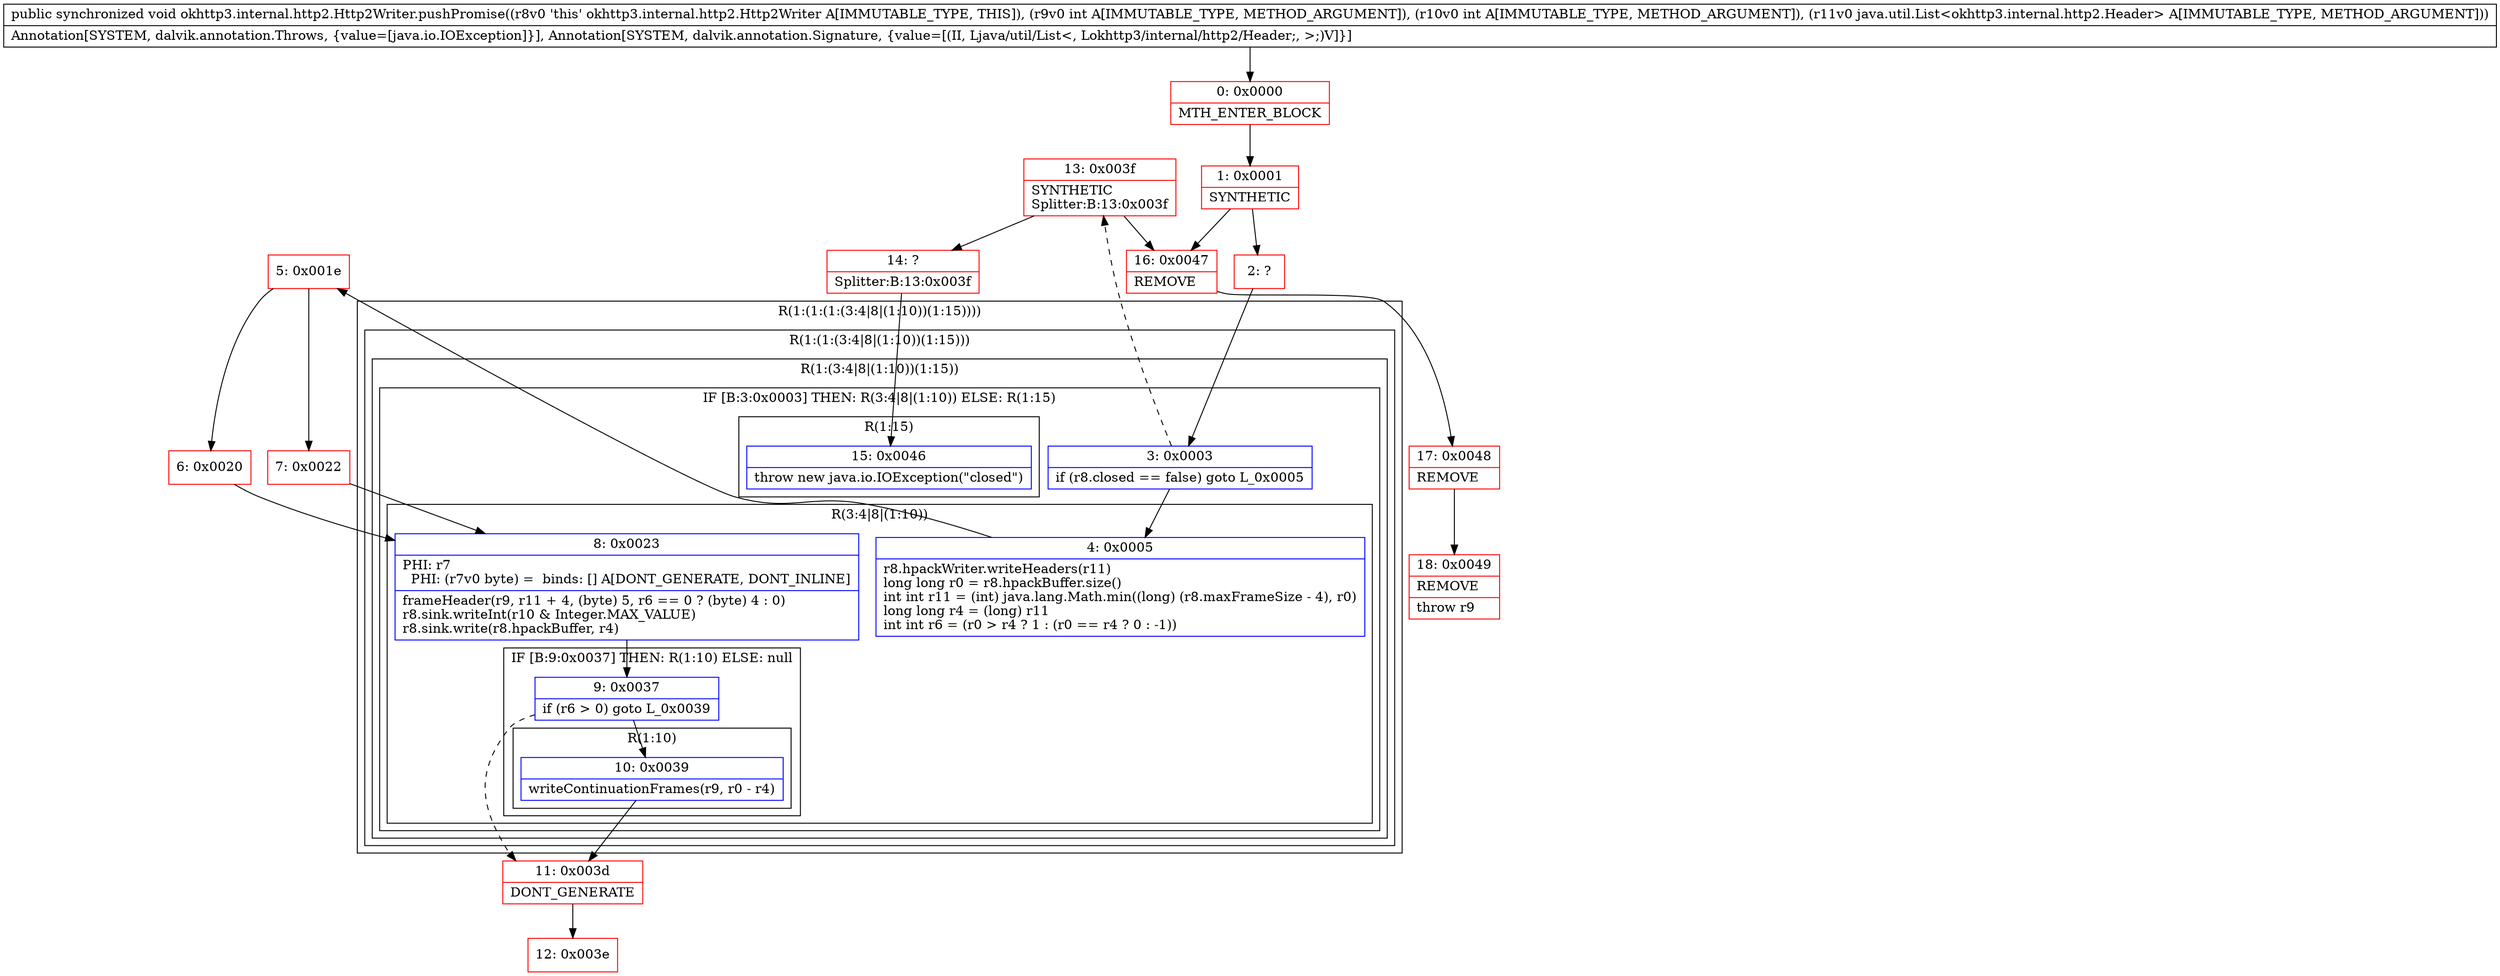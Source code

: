digraph "CFG forokhttp3.internal.http2.Http2Writer.pushPromise(IILjava\/util\/List;)V" {
subgraph cluster_Region_1848511508 {
label = "R(1:(1:(1:(3:4|8|(1:10))(1:15))))";
node [shape=record,color=blue];
subgraph cluster_Region_1408265301 {
label = "R(1:(1:(3:4|8|(1:10))(1:15)))";
node [shape=record,color=blue];
subgraph cluster_Region_1661211430 {
label = "R(1:(3:4|8|(1:10))(1:15))";
node [shape=record,color=blue];
subgraph cluster_IfRegion_743138251 {
label = "IF [B:3:0x0003] THEN: R(3:4|8|(1:10)) ELSE: R(1:15)";
node [shape=record,color=blue];
Node_3 [shape=record,label="{3\:\ 0x0003|if (r8.closed == false) goto L_0x0005\l}"];
subgraph cluster_Region_98250181 {
label = "R(3:4|8|(1:10))";
node [shape=record,color=blue];
Node_4 [shape=record,label="{4\:\ 0x0005|r8.hpackWriter.writeHeaders(r11)\llong long r0 = r8.hpackBuffer.size()\lint int r11 = (int) java.lang.Math.min((long) (r8.maxFrameSize \- 4), r0)\llong long r4 = (long) r11\lint int r6 = (r0 \> r4 ? 1 : (r0 == r4 ? 0 : \-1))\l}"];
Node_8 [shape=record,label="{8\:\ 0x0023|PHI: r7 \l  PHI: (r7v0 byte) =  binds: [] A[DONT_GENERATE, DONT_INLINE]\l|frameHeader(r9, r11 + 4, (byte) 5, r6 == 0 ? (byte) 4 : 0)\lr8.sink.writeInt(r10 & Integer.MAX_VALUE)\lr8.sink.write(r8.hpackBuffer, r4)\l}"];
subgraph cluster_IfRegion_352241644 {
label = "IF [B:9:0x0037] THEN: R(1:10) ELSE: null";
node [shape=record,color=blue];
Node_9 [shape=record,label="{9\:\ 0x0037|if (r6 \> 0) goto L_0x0039\l}"];
subgraph cluster_Region_175070620 {
label = "R(1:10)";
node [shape=record,color=blue];
Node_10 [shape=record,label="{10\:\ 0x0039|writeContinuationFrames(r9, r0 \- r4)\l}"];
}
}
}
subgraph cluster_Region_840668410 {
label = "R(1:15)";
node [shape=record,color=blue];
Node_15 [shape=record,label="{15\:\ 0x0046|throw new java.io.IOException(\"closed\")\l}"];
}
}
}
}
}
Node_0 [shape=record,color=red,label="{0\:\ 0x0000|MTH_ENTER_BLOCK\l}"];
Node_1 [shape=record,color=red,label="{1\:\ 0x0001|SYNTHETIC\l}"];
Node_2 [shape=record,color=red,label="{2\:\ ?}"];
Node_5 [shape=record,color=red,label="{5\:\ 0x001e}"];
Node_6 [shape=record,color=red,label="{6\:\ 0x0020}"];
Node_7 [shape=record,color=red,label="{7\:\ 0x0022}"];
Node_11 [shape=record,color=red,label="{11\:\ 0x003d|DONT_GENERATE\l}"];
Node_12 [shape=record,color=red,label="{12\:\ 0x003e}"];
Node_13 [shape=record,color=red,label="{13\:\ 0x003f|SYNTHETIC\lSplitter:B:13:0x003f\l}"];
Node_14 [shape=record,color=red,label="{14\:\ ?|Splitter:B:13:0x003f\l}"];
Node_16 [shape=record,color=red,label="{16\:\ 0x0047|REMOVE\l}"];
Node_17 [shape=record,color=red,label="{17\:\ 0x0048|REMOVE\l}"];
Node_18 [shape=record,color=red,label="{18\:\ 0x0049|REMOVE\l|throw r9\l}"];
MethodNode[shape=record,label="{public synchronized void okhttp3.internal.http2.Http2Writer.pushPromise((r8v0 'this' okhttp3.internal.http2.Http2Writer A[IMMUTABLE_TYPE, THIS]), (r9v0 int A[IMMUTABLE_TYPE, METHOD_ARGUMENT]), (r10v0 int A[IMMUTABLE_TYPE, METHOD_ARGUMENT]), (r11v0 java.util.List\<okhttp3.internal.http2.Header\> A[IMMUTABLE_TYPE, METHOD_ARGUMENT]))  | Annotation[SYSTEM, dalvik.annotation.Throws, \{value=[java.io.IOException]\}], Annotation[SYSTEM, dalvik.annotation.Signature, \{value=[(II, Ljava\/util\/List\<, Lokhttp3\/internal\/http2\/Header;, \>;)V]\}]\l}"];
MethodNode -> Node_0;
Node_3 -> Node_4;
Node_3 -> Node_13[style=dashed];
Node_4 -> Node_5;
Node_8 -> Node_9;
Node_9 -> Node_10;
Node_9 -> Node_11[style=dashed];
Node_10 -> Node_11;
Node_0 -> Node_1;
Node_1 -> Node_2;
Node_1 -> Node_16;
Node_2 -> Node_3;
Node_5 -> Node_6;
Node_5 -> Node_7;
Node_6 -> Node_8;
Node_7 -> Node_8;
Node_11 -> Node_12;
Node_13 -> Node_14;
Node_13 -> Node_16;
Node_14 -> Node_15;
Node_16 -> Node_17;
Node_17 -> Node_18;
}

